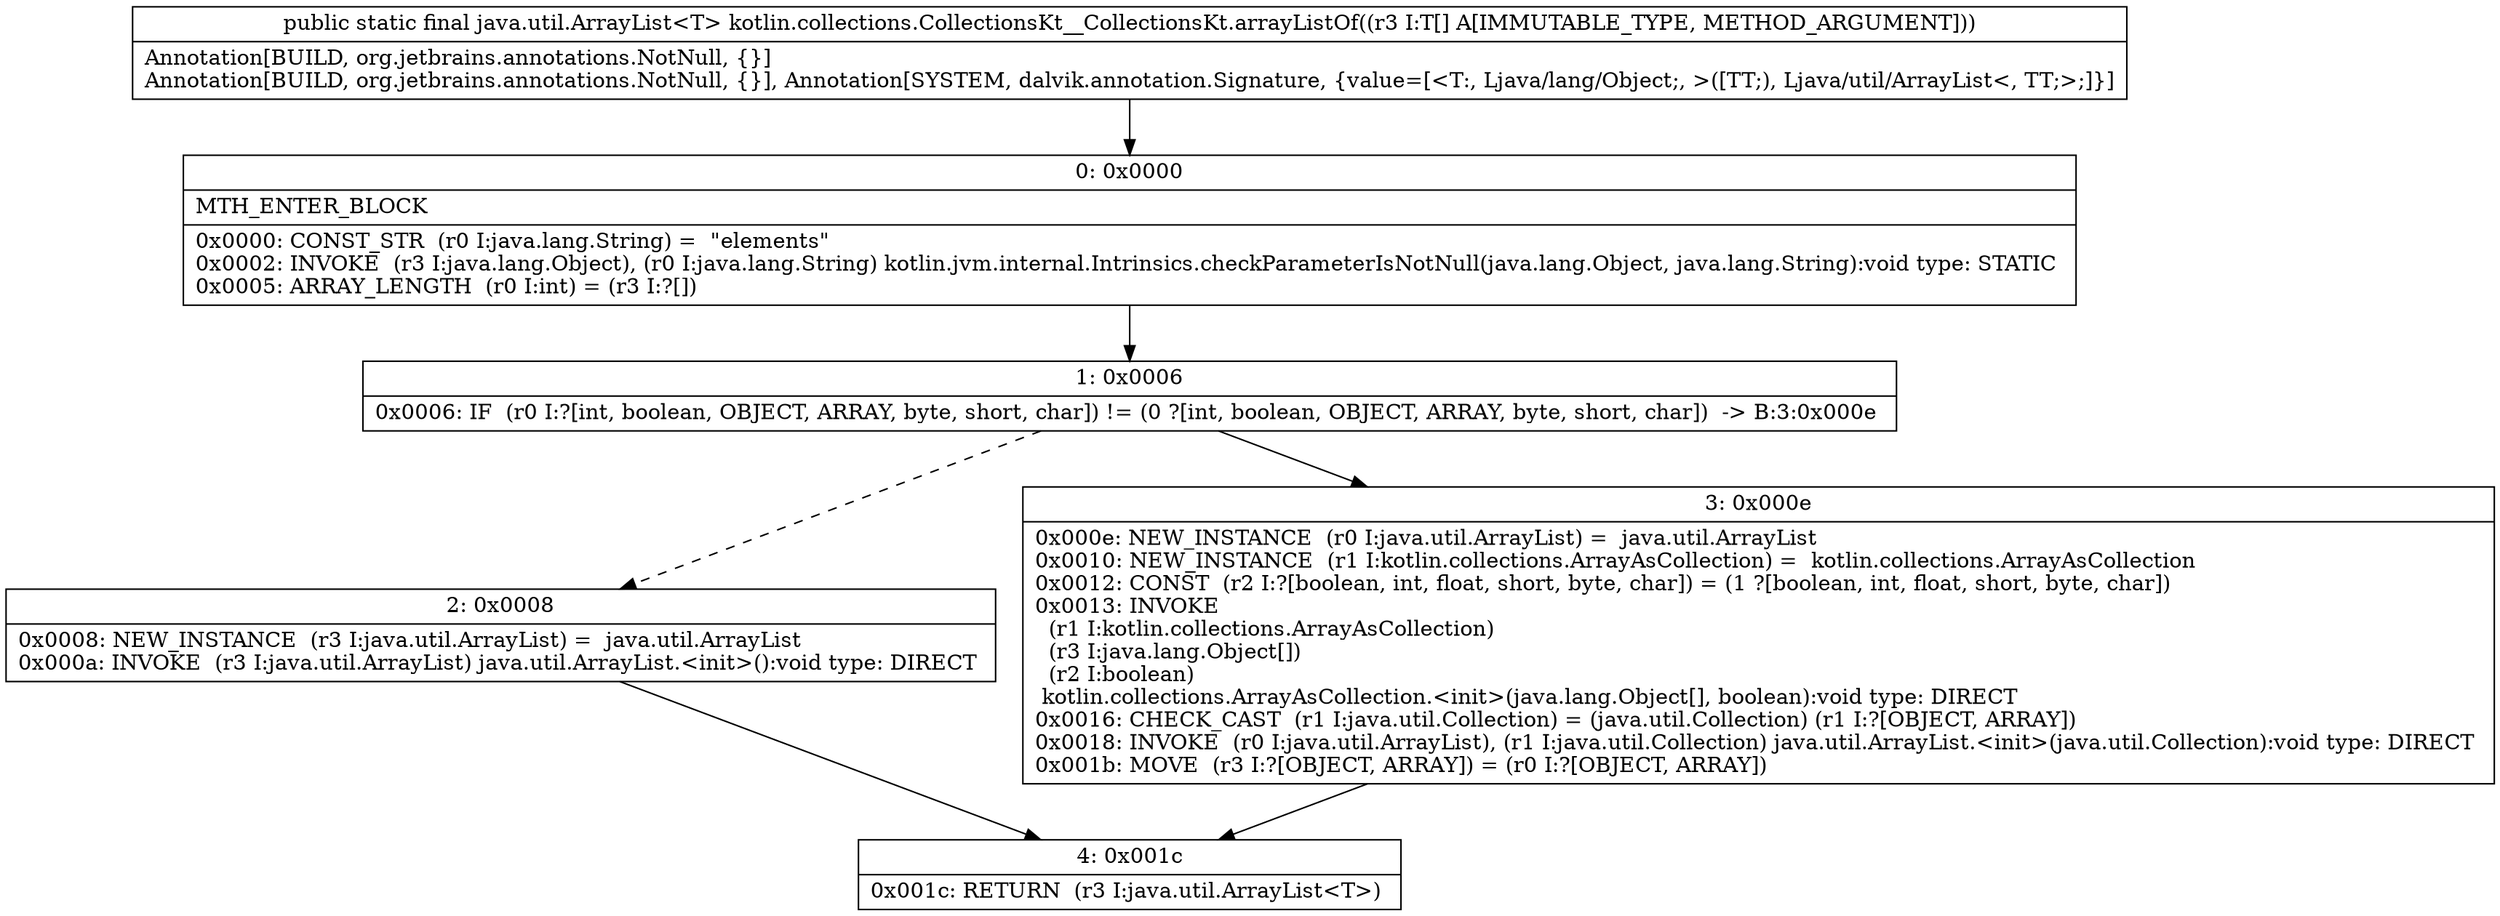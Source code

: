 digraph "CFG forkotlin.collections.CollectionsKt__CollectionsKt.arrayListOf([Ljava\/lang\/Object;)Ljava\/util\/ArrayList;" {
Node_0 [shape=record,label="{0\:\ 0x0000|MTH_ENTER_BLOCK\l|0x0000: CONST_STR  (r0 I:java.lang.String) =  \"elements\" \l0x0002: INVOKE  (r3 I:java.lang.Object), (r0 I:java.lang.String) kotlin.jvm.internal.Intrinsics.checkParameterIsNotNull(java.lang.Object, java.lang.String):void type: STATIC \l0x0005: ARRAY_LENGTH  (r0 I:int) = (r3 I:?[]) \l}"];
Node_1 [shape=record,label="{1\:\ 0x0006|0x0006: IF  (r0 I:?[int, boolean, OBJECT, ARRAY, byte, short, char]) != (0 ?[int, boolean, OBJECT, ARRAY, byte, short, char])  \-\> B:3:0x000e \l}"];
Node_2 [shape=record,label="{2\:\ 0x0008|0x0008: NEW_INSTANCE  (r3 I:java.util.ArrayList) =  java.util.ArrayList \l0x000a: INVOKE  (r3 I:java.util.ArrayList) java.util.ArrayList.\<init\>():void type: DIRECT \l}"];
Node_3 [shape=record,label="{3\:\ 0x000e|0x000e: NEW_INSTANCE  (r0 I:java.util.ArrayList) =  java.util.ArrayList \l0x0010: NEW_INSTANCE  (r1 I:kotlin.collections.ArrayAsCollection) =  kotlin.collections.ArrayAsCollection \l0x0012: CONST  (r2 I:?[boolean, int, float, short, byte, char]) = (1 ?[boolean, int, float, short, byte, char]) \l0x0013: INVOKE  \l  (r1 I:kotlin.collections.ArrayAsCollection)\l  (r3 I:java.lang.Object[])\l  (r2 I:boolean)\l kotlin.collections.ArrayAsCollection.\<init\>(java.lang.Object[], boolean):void type: DIRECT \l0x0016: CHECK_CAST  (r1 I:java.util.Collection) = (java.util.Collection) (r1 I:?[OBJECT, ARRAY]) \l0x0018: INVOKE  (r0 I:java.util.ArrayList), (r1 I:java.util.Collection) java.util.ArrayList.\<init\>(java.util.Collection):void type: DIRECT \l0x001b: MOVE  (r3 I:?[OBJECT, ARRAY]) = (r0 I:?[OBJECT, ARRAY]) \l}"];
Node_4 [shape=record,label="{4\:\ 0x001c|0x001c: RETURN  (r3 I:java.util.ArrayList\<T\>) \l}"];
MethodNode[shape=record,label="{public static final java.util.ArrayList\<T\> kotlin.collections.CollectionsKt__CollectionsKt.arrayListOf((r3 I:T[] A[IMMUTABLE_TYPE, METHOD_ARGUMENT]))  | Annotation[BUILD, org.jetbrains.annotations.NotNull, \{\}]\lAnnotation[BUILD, org.jetbrains.annotations.NotNull, \{\}], Annotation[SYSTEM, dalvik.annotation.Signature, \{value=[\<T:, Ljava\/lang\/Object;, \>([TT;), Ljava\/util\/ArrayList\<, TT;\>;]\}]\l}"];
MethodNode -> Node_0;
Node_0 -> Node_1;
Node_1 -> Node_2[style=dashed];
Node_1 -> Node_3;
Node_2 -> Node_4;
Node_3 -> Node_4;
}

